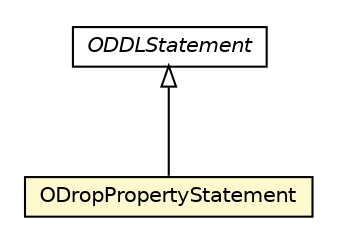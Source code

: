 #!/usr/local/bin/dot
#
# Class diagram 
# Generated by UMLGraph version R5_6-24-gf6e263 (http://www.umlgraph.org/)
#

digraph G {
	edge [fontname="Helvetica",fontsize=10,labelfontname="Helvetica",labelfontsize=10];
	node [fontname="Helvetica",fontsize=10,shape=plaintext];
	nodesep=0.25;
	ranksep=0.5;
	// com.orientechnologies.orient.core.sql.parser.ODropPropertyStatement
	c2985592 [label=<<table title="com.orientechnologies.orient.core.sql.parser.ODropPropertyStatement" border="0" cellborder="1" cellspacing="0" cellpadding="2" port="p" bgcolor="lemonChiffon" href="./ODropPropertyStatement.html">
		<tr><td><table border="0" cellspacing="0" cellpadding="1">
<tr><td align="center" balign="center"> ODropPropertyStatement </td></tr>
		</table></td></tr>
		</table>>, URL="./ODropPropertyStatement.html", fontname="Helvetica", fontcolor="black", fontsize=10.0];
	// com.orientechnologies.orient.core.sql.parser.ODDLStatement
	c2985604 [label=<<table title="com.orientechnologies.orient.core.sql.parser.ODDLStatement" border="0" cellborder="1" cellspacing="0" cellpadding="2" port="p" href="./ODDLStatement.html">
		<tr><td><table border="0" cellspacing="0" cellpadding="1">
<tr><td align="center" balign="center"><font face="Helvetica-Oblique"> ODDLStatement </font></td></tr>
		</table></td></tr>
		</table>>, URL="./ODDLStatement.html", fontname="Helvetica", fontcolor="black", fontsize=10.0];
	//com.orientechnologies.orient.core.sql.parser.ODropPropertyStatement extends com.orientechnologies.orient.core.sql.parser.ODDLStatement
	c2985604:p -> c2985592:p [dir=back,arrowtail=empty];
}

